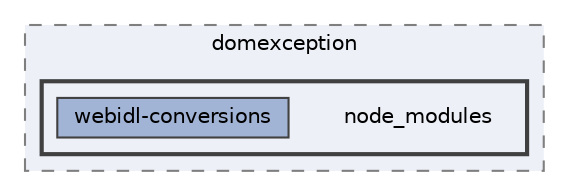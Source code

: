 digraph "pkiclassroomrescheduler/src/main/frontend/node_modules/domexception/node_modules"
{
 // LATEX_PDF_SIZE
  bgcolor="transparent";
  edge [fontname=Helvetica,fontsize=10,labelfontname=Helvetica,labelfontsize=10];
  node [fontname=Helvetica,fontsize=10,shape=box,height=0.2,width=0.4];
  compound=true
  subgraph clusterdir_0ca1a493cffdd088be367d2088c813e7 {
    graph [ bgcolor="#edf0f7", pencolor="grey50", label="domexception", fontname=Helvetica,fontsize=10 style="filled,dashed", URL="dir_0ca1a493cffdd088be367d2088c813e7.html",tooltip=""]
  subgraph clusterdir_d9e0e1125b4d944e2dc110120a8bc0ac {
    graph [ bgcolor="#edf0f7", pencolor="grey25", label="", fontname=Helvetica,fontsize=10 style="filled,bold", URL="dir_d9e0e1125b4d944e2dc110120a8bc0ac.html",tooltip=""]
    dir_d9e0e1125b4d944e2dc110120a8bc0ac [shape=plaintext, label="node_modules"];
  dir_b6a68b455b4e7845c4c00d045398e671 [label="webidl-conversions", fillcolor="#a2b4d6", color="grey25", style="filled", URL="dir_b6a68b455b4e7845c4c00d045398e671.html",tooltip=""];
  }
  }
}
